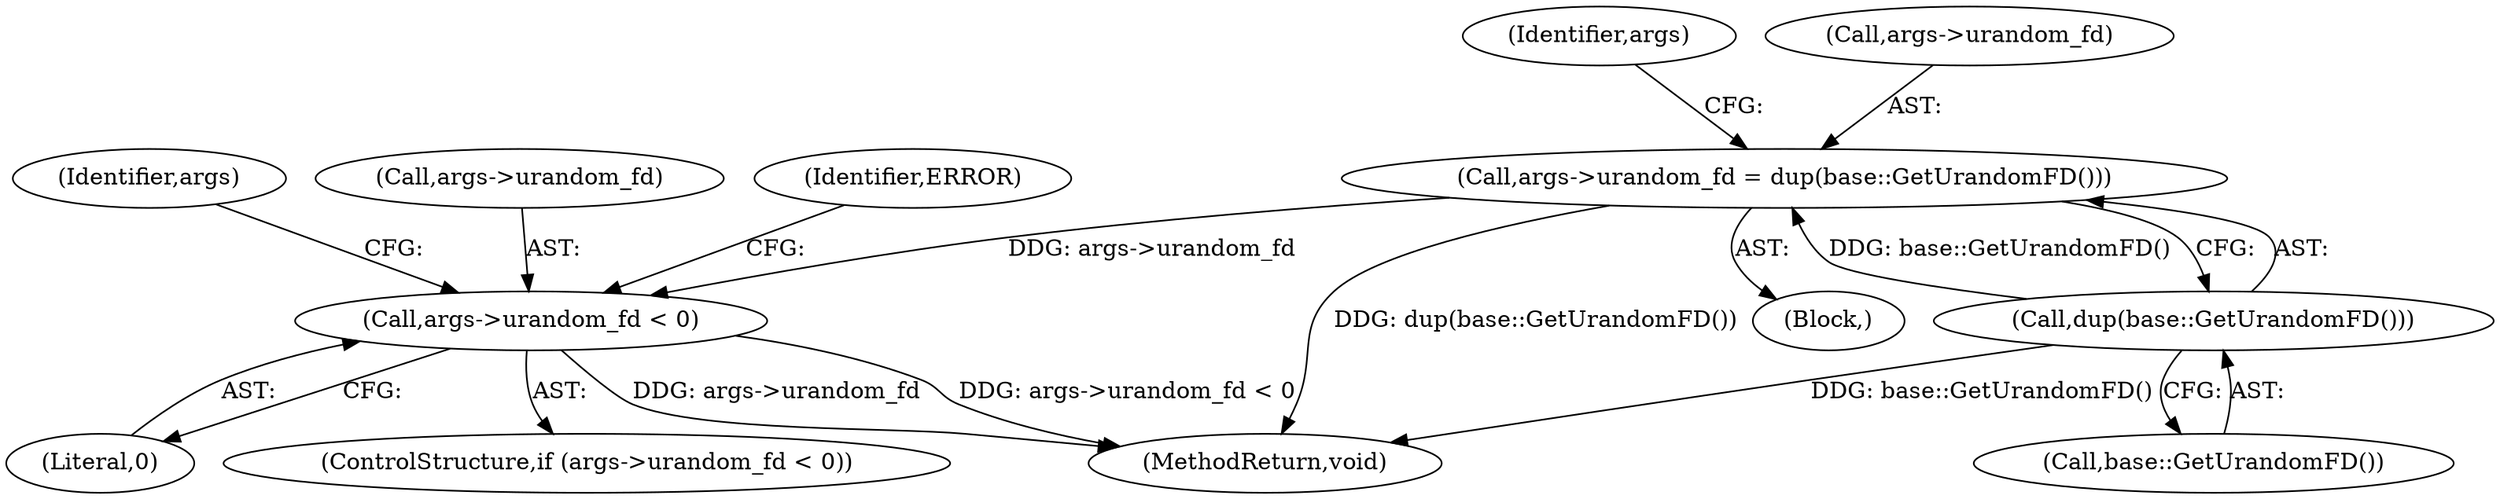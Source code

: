 digraph "0_Chrome_3b0d77670a0613f409110817455d2137576b485a_7@API" {
"1000126" [label="(Call,args->urandom_fd = dup(base::GetUrandomFD()))"];
"1000130" [label="(Call,dup(base::GetUrandomFD()))"];
"1000133" [label="(Call,args->urandom_fd < 0)"];
"1000133" [label="(Call,args->urandom_fd < 0)"];
"1000135" [label="(Identifier,args)"];
"1000126" [label="(Call,args->urandom_fd = dup(base::GetUrandomFD()))"];
"1000131" [label="(Call,base::GetUrandomFD())"];
"1000263" [label="(MethodReturn,void)"];
"1000132" [label="(ControlStructure,if (args->urandom_fd < 0))"];
"1000146" [label="(Identifier,args)"];
"1000137" [label="(Literal,0)"];
"1000127" [label="(Call,args->urandom_fd)"];
"1000102" [label="(Block,)"];
"1000134" [label="(Call,args->urandom_fd)"];
"1000141" [label="(Identifier,ERROR)"];
"1000130" [label="(Call,dup(base::GetUrandomFD()))"];
"1000126" -> "1000102"  [label="AST: "];
"1000126" -> "1000130"  [label="CFG: "];
"1000127" -> "1000126"  [label="AST: "];
"1000130" -> "1000126"  [label="AST: "];
"1000135" -> "1000126"  [label="CFG: "];
"1000126" -> "1000263"  [label="DDG: dup(base::GetUrandomFD())"];
"1000130" -> "1000126"  [label="DDG: base::GetUrandomFD()"];
"1000126" -> "1000133"  [label="DDG: args->urandom_fd"];
"1000130" -> "1000131"  [label="CFG: "];
"1000131" -> "1000130"  [label="AST: "];
"1000130" -> "1000263"  [label="DDG: base::GetUrandomFD()"];
"1000133" -> "1000132"  [label="AST: "];
"1000133" -> "1000137"  [label="CFG: "];
"1000134" -> "1000133"  [label="AST: "];
"1000137" -> "1000133"  [label="AST: "];
"1000141" -> "1000133"  [label="CFG: "];
"1000146" -> "1000133"  [label="CFG: "];
"1000133" -> "1000263"  [label="DDG: args->urandom_fd"];
"1000133" -> "1000263"  [label="DDG: args->urandom_fd < 0"];
}
